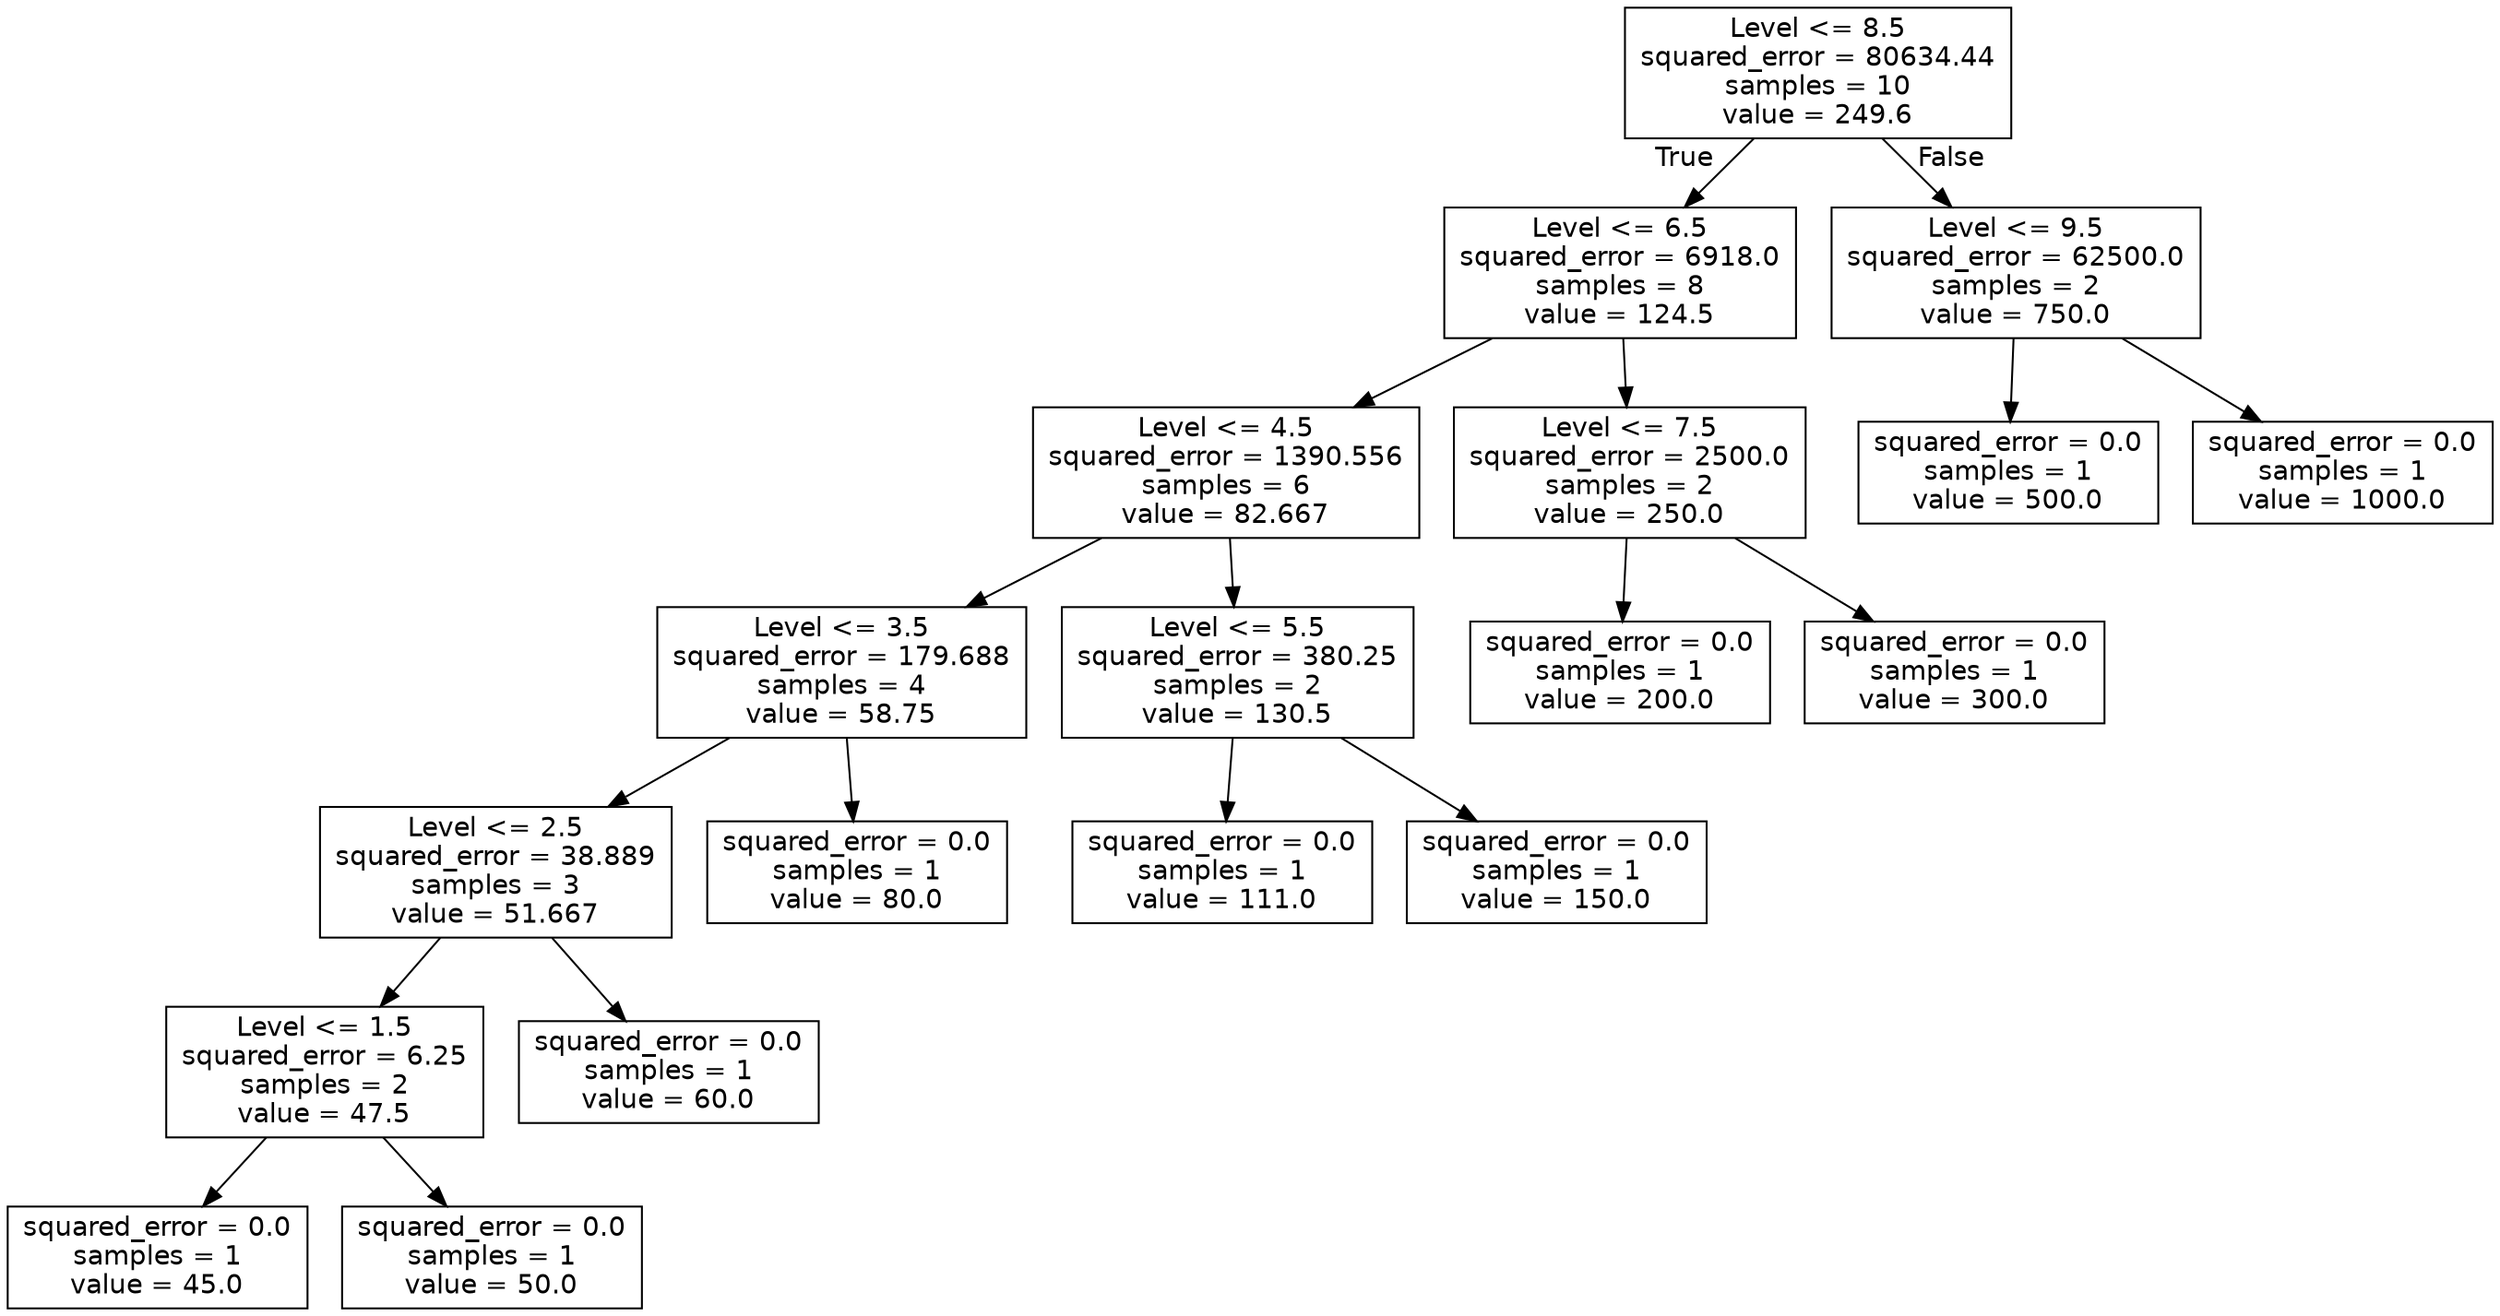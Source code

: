 digraph Tree {
node [shape=box, fontname="helvetica"] ;
edge [fontname="helvetica"] ;
0 [label="Level <= 8.5\nsquared_error = 80634.44\nsamples = 10\nvalue = 249.6"] ;
1 [label="Level <= 6.5\nsquared_error = 6918.0\nsamples = 8\nvalue = 124.5"] ;
0 -> 1 [labeldistance=2.5, labelangle=45, headlabel="True"] ;
2 [label="Level <= 4.5\nsquared_error = 1390.556\nsamples = 6\nvalue = 82.667"] ;
1 -> 2 ;
3 [label="Level <= 3.5\nsquared_error = 179.688\nsamples = 4\nvalue = 58.75"] ;
2 -> 3 ;
4 [label="Level <= 2.5\nsquared_error = 38.889\nsamples = 3\nvalue = 51.667"] ;
3 -> 4 ;
5 [label="Level <= 1.5\nsquared_error = 6.25\nsamples = 2\nvalue = 47.5"] ;
4 -> 5 ;
6 [label="squared_error = 0.0\nsamples = 1\nvalue = 45.0"] ;
5 -> 6 ;
7 [label="squared_error = 0.0\nsamples = 1\nvalue = 50.0"] ;
5 -> 7 ;
8 [label="squared_error = 0.0\nsamples = 1\nvalue = 60.0"] ;
4 -> 8 ;
9 [label="squared_error = 0.0\nsamples = 1\nvalue = 80.0"] ;
3 -> 9 ;
10 [label="Level <= 5.5\nsquared_error = 380.25\nsamples = 2\nvalue = 130.5"] ;
2 -> 10 ;
11 [label="squared_error = 0.0\nsamples = 1\nvalue = 111.0"] ;
10 -> 11 ;
12 [label="squared_error = 0.0\nsamples = 1\nvalue = 150.0"] ;
10 -> 12 ;
13 [label="Level <= 7.5\nsquared_error = 2500.0\nsamples = 2\nvalue = 250.0"] ;
1 -> 13 ;
14 [label="squared_error = 0.0\nsamples = 1\nvalue = 200.0"] ;
13 -> 14 ;
15 [label="squared_error = 0.0\nsamples = 1\nvalue = 300.0"] ;
13 -> 15 ;
16 [label="Level <= 9.5\nsquared_error = 62500.0\nsamples = 2\nvalue = 750.0"] ;
0 -> 16 [labeldistance=2.5, labelangle=-45, headlabel="False"] ;
17 [label="squared_error = 0.0\nsamples = 1\nvalue = 500.0"] ;
16 -> 17 ;
18 [label="squared_error = 0.0\nsamples = 1\nvalue = 1000.0"] ;
16 -> 18 ;
}